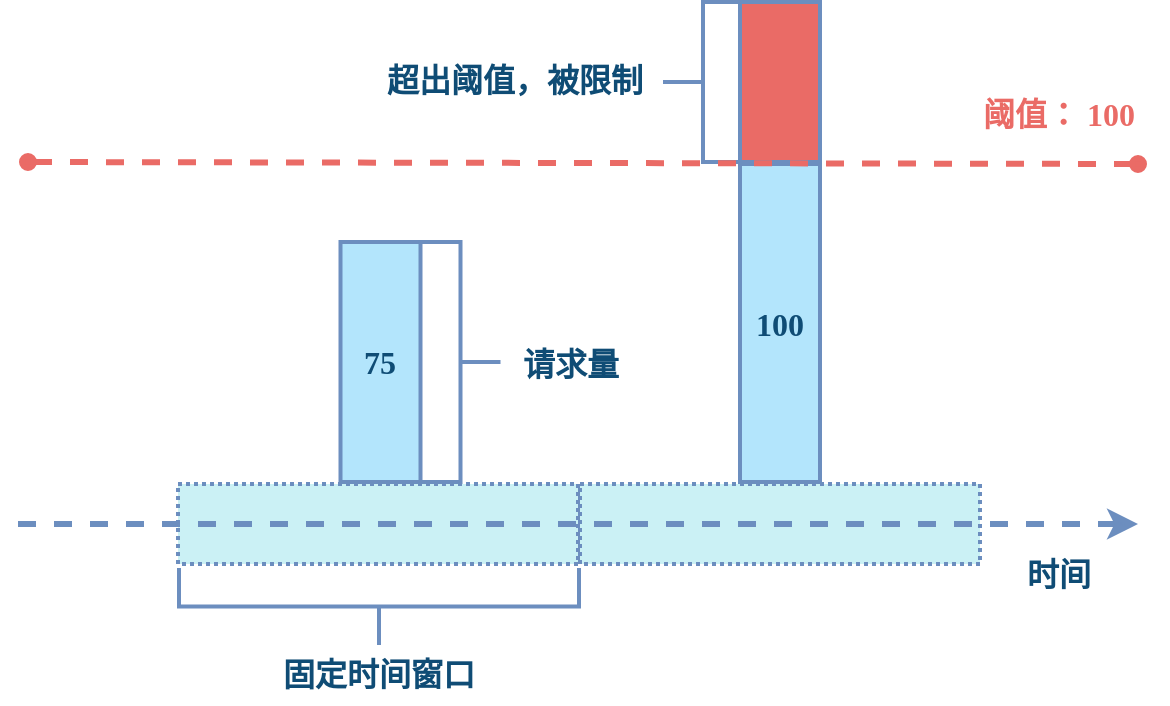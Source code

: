<mxfile compressed="true" version="22.0.3" type="device" pages="5"><diagram name="固定窗口" id="9N5watGOs9czySicbjE5"><mxGraphModel dx="1182" dy="-129" grid="1" gridSize="10" guides="1" tooltips="1" connect="1" arrows="1" fold="1" page="1" pageScale="1" pageWidth="1169" pageHeight="827" background="none" math="0" shadow="0"><root><mxCell id="0"/><mxCell id="1" parent="0"/><mxCell id="nRMSNKhCsnXcWLWc0J6H-5" value="" style="rounded=0;whiteSpace=wrap;html=1;fontFamily=Comic Sans MS;fontStyle=1;labelBackgroundColor=none;fillColor=#CBF1F5;strokeColor=#6C8EBF;fontColor=#0F4C75;shadow=0;container=0;fontSize=16;verticalAlign=middle;dashed=1;strokeWidth=2;dashPattern=1 1;" parent="1" vertex="1"><mxGeometry x="280" y="1280" width="200" height="40" as="geometry"/></mxCell><mxCell id="nRMSNKhCsnXcWLWc0J6H-7" value="" style="rounded=0;whiteSpace=wrap;html=1;fontFamily=Comic Sans MS;fontStyle=1;labelBackgroundColor=none;fillColor=#CBF1F5;strokeColor=#6C8EBF;fontColor=#0F4C75;shadow=0;container=0;fontSize=16;verticalAlign=middle;dashed=1;strokeWidth=2;dashPattern=1 1;" parent="1" vertex="1"><mxGeometry x="481" y="1280" width="200" height="40" as="geometry"/></mxCell><mxCell id="nRMSNKhCsnXcWLWc0J6H-1" value="" style="endArrow=classic;html=1;rounded=0;fontFamily=Comic Sans MS;fontSize=16;fontColor=#0F4C75;dashed=1;strokeWidth=3;strokeColor=#6C8EBF;fontStyle=1" parent="1" edge="1"><mxGeometry width="50" height="50" relative="1" as="geometry"><mxPoint x="200" y="1300" as="sourcePoint"/><mxPoint x="760" y="1300" as="targetPoint"/></mxGeometry></mxCell><mxCell id="YCsAp8AS1sVg0AgFqdka-24" value="时间" style="text;html=1;align=center;verticalAlign=middle;resizable=0;points=[];autosize=1;strokeColor=none;fillColor=none;fontSize=16;fontFamily=Comic Sans MS;fontColor=#0F4C75;fontStyle=1;" parent="1" vertex="1"><mxGeometry x="690" y="1310" width="60" height="30" as="geometry"/></mxCell><mxCell id="zvQiWk1pNcypufFXNhcd-30" value="" style="strokeWidth=2;html=1;shape=mxgraph.flowchart.annotation_2;align=left;labelPosition=right;pointerEvents=1;hachureGap=4;fontFamily=Comic Sans MS;fontSize=16;rotation=-90;fillColor=#f5f5f5;fontColor=#0F4C75;strokeColor=#6C8EBF;fontStyle=1" parent="1" vertex="1"><mxGeometry x="361.25" y="1241.25" width="38.5" height="200" as="geometry"/></mxCell><mxCell id="zvQiWk1pNcypufFXNhcd-31" value="固定时间窗口" style="text;html=1;align=center;verticalAlign=middle;resizable=0;points=[];autosize=1;strokeColor=none;fillColor=none;fontSize=16;fontFamily=Comic Sans MS;fontColor=#0F4C75;fontStyle=1" parent="1" vertex="1"><mxGeometry x="320" y="1360" width="120" height="30" as="geometry"/></mxCell><mxCell id="zvQiWk1pNcypufFXNhcd-24" value="阈值： 100" style="text;html=1;align=center;verticalAlign=middle;resizable=0;points=[];autosize=1;strokeColor=none;fillColor=none;fontSize=16;fontFamily=Comic Sans MS;fontColor=#EA6B66;fontStyle=1;" parent="1" vertex="1"><mxGeometry x="665" y="1080" width="110" height="30" as="geometry"/></mxCell><mxCell id="N2uQHL76Ptbnl7vLrVmT-6" value="75" style="rounded=0;whiteSpace=wrap;html=1;shadow=0;hachureGap=4;strokeColor=#6C8EBF;align=center;verticalAlign=middle;fontFamily=Comic Sans MS;fontSize=16;fontColor=#0F4C75;fillColor=#B3E5FC;fontStyle=1;strokeWidth=2;" parent="1" vertex="1"><mxGeometry x="361.25" y="1159" width="40" height="120" as="geometry"/></mxCell><mxCell id="nRMSNKhCsnXcWLWc0J6H-9" value="" style="strokeWidth=2;html=1;shape=mxgraph.flowchart.annotation_2;align=left;labelPosition=right;pointerEvents=1;hachureGap=4;fontFamily=Comic Sans MS;fontSize=16;rotation=-180;fillColor=#f5f5f5;fontColor=#0F4C75;strokeColor=#6C8EBF;fontStyle=1" parent="1" vertex="1"><mxGeometry x="401.25" y="1159" width="40" height="120" as="geometry"/></mxCell><mxCell id="nRMSNKhCsnXcWLWc0J6H-10" value="请求量" style="text;html=1;align=center;verticalAlign=middle;resizable=0;points=[];autosize=1;strokeColor=none;fillColor=none;fontSize=16;fontFamily=Comic Sans MS;fontColor=#0F4C75;fontStyle=1" parent="1" vertex="1"><mxGeometry x="441" y="1205" width="70" height="30" as="geometry"/></mxCell><mxCell id="nRMSNKhCsnXcWLWc0J6H-14" value="100" style="rounded=0;whiteSpace=wrap;html=1;shadow=0;hachureGap=4;strokeColor=#6C8EBF;align=center;verticalAlign=middle;fontFamily=Comic Sans MS;fontSize=16;fontColor=#0F4C75;fillColor=#B3E5FC;fontStyle=1;strokeWidth=2;" parent="1" vertex="1"><mxGeometry x="561" y="1120" width="40" height="159" as="geometry"/></mxCell><mxCell id="nRMSNKhCsnXcWLWc0J6H-15" value="" style="rounded=0;whiteSpace=wrap;html=1;shadow=0;hachureGap=4;strokeColor=#6C8EBF;align=center;verticalAlign=middle;fontFamily=Comic Sans MS;fontSize=12;fontColor=#FFFFFF;fillColor=#EA6B66;fontStyle=1;strokeWidth=2;" parent="1" vertex="1"><mxGeometry x="561" y="1039" width="40" height="80" as="geometry"/></mxCell><mxCell id="nRMSNKhCsnXcWLWc0J6H-16" value="" style="strokeWidth=2;html=1;shape=mxgraph.flowchart.annotation_2;align=left;labelPosition=right;pointerEvents=1;hachureGap=4;fontFamily=Comic Sans MS;fontSize=16;rotation=0;fillColor=#f5f5f5;fontColor=#0F4C75;strokeColor=#6C8EBF;fontStyle=1" parent="1" vertex="1"><mxGeometry x="522.5" y="1039" width="40" height="80" as="geometry"/></mxCell><mxCell id="nRMSNKhCsnXcWLWc0J6H-17" value="超出阈值，被限制" style="text;html=1;align=center;verticalAlign=middle;resizable=0;points=[];autosize=1;strokeColor=none;fillColor=none;fontSize=16;fontFamily=Comic Sans MS;fontColor=#0F4C75;fontStyle=1" parent="1" vertex="1"><mxGeometry x="372.5" y="1063" width="150" height="30" as="geometry"/></mxCell><mxCell id="nRMSNKhCsnXcWLWc0J6H-13" value="" style="endArrow=oval;dashed=1;html=1;rounded=0;labelBackgroundColor=default;strokeColor=#EA6B66;strokeWidth=3;align=center;verticalAlign=middle;fontFamily=Comic Sans MS;fontSize=16;fontColor=#0F4C75;shape=connector;fontStyle=1;startArrow=oval;startFill=1;endFill=1;" parent="1" edge="1"><mxGeometry width="50" height="50" relative="1" as="geometry"><mxPoint x="205" y="1119" as="sourcePoint"/><mxPoint x="760" y="1120" as="targetPoint"/></mxGeometry></mxCell></root></mxGraphModel></diagram><diagram name="固定窗口缺点" id="7G8EMyJtOKVr2FpB16Tq"><mxGraphModel dx="978" dy="-249" grid="1" gridSize="10" guides="1" tooltips="1" connect="1" arrows="1" fold="1" page="1" pageScale="1" pageWidth="1169" pageHeight="827" background="none" math="0" shadow="0"><root><mxCell id="gfRM8kZJYSBJ6BL5EFzN-0"/><mxCell id="gfRM8kZJYSBJ6BL5EFzN-1" parent="gfRM8kZJYSBJ6BL5EFzN-0"/><mxCell id="gfRM8kZJYSBJ6BL5EFzN-2" value="" style="rounded=0;whiteSpace=wrap;html=1;fontFamily=Comic Sans MS;fontStyle=1;labelBackgroundColor=none;fillColor=#CBF1F5;strokeColor=#6C8EBF;fontColor=#0F4C75;shadow=0;container=0;fontSize=16;verticalAlign=middle;dashed=1;dashPattern=1 1;strokeWidth=2;" parent="gfRM8kZJYSBJ6BL5EFzN-1" vertex="1"><mxGeometry x="280" y="1280" width="200" height="40" as="geometry"/></mxCell><mxCell id="gfRM8kZJYSBJ6BL5EFzN-3" value="" style="rounded=0;whiteSpace=wrap;html=1;fontFamily=Comic Sans MS;fontStyle=1;labelBackgroundColor=none;fillColor=#CBF1F5;strokeColor=#6C8EBF;fontColor=#0F4C75;shadow=0;container=0;fontSize=16;verticalAlign=middle;dashed=1;dashPattern=1 1;strokeWidth=2;" parent="gfRM8kZJYSBJ6BL5EFzN-1" vertex="1"><mxGeometry x="480" y="1280" width="200" height="40" as="geometry"/></mxCell><mxCell id="gfRM8kZJYSBJ6BL5EFzN-5" value="" style="endArrow=classic;html=1;rounded=0;fontFamily=Comic Sans MS;fontSize=16;fontColor=#0F4C75;dashed=1;strokeWidth=2;strokeColor=#6C8EBF;fontStyle=1" parent="gfRM8kZJYSBJ6BL5EFzN-1" edge="1"><mxGeometry width="50" height="50" relative="1" as="geometry"><mxPoint x="200" y="1299.58" as="sourcePoint"/><mxPoint x="760" y="1300" as="targetPoint"/></mxGeometry></mxCell><mxCell id="gfRM8kZJYSBJ6BL5EFzN-6" value="时间" style="text;html=1;align=center;verticalAlign=middle;resizable=0;points=[];autosize=1;strokeColor=none;fillColor=none;fontSize=16;fontFamily=Comic Sans MS;fontColor=#0F4C75;fontStyle=1;" parent="gfRM8kZJYSBJ6BL5EFzN-1" vertex="1"><mxGeometry x="690" y="1310" width="60" height="30" as="geometry"/></mxCell><mxCell id="gfRM8kZJYSBJ6BL5EFzN-7" value="" style="strokeWidth=2;html=1;shape=mxgraph.flowchart.annotation_2;align=left;labelPosition=right;pointerEvents=1;hachureGap=4;fontFamily=Comic Sans MS;fontSize=16;rotation=-90;fillColor=#f5f5f5;fontColor=#0F4C75;strokeColor=#6C8EBF;fontStyle=1" parent="gfRM8kZJYSBJ6BL5EFzN-1" vertex="1"><mxGeometry x="361.25" y="1241.25" width="38.5" height="200" as="geometry"/></mxCell><mxCell id="gfRM8kZJYSBJ6BL5EFzN-8" value="固定时间窗口" style="text;html=1;align=center;verticalAlign=middle;resizable=0;points=[];autosize=1;strokeColor=none;fillColor=none;fontSize=16;fontFamily=Comic Sans MS;fontColor=#0F4C75;fontStyle=1" parent="gfRM8kZJYSBJ6BL5EFzN-1" vertex="1"><mxGeometry x="320" y="1360" width="120" height="30" as="geometry"/></mxCell><mxCell id="gfRM8kZJYSBJ6BL5EFzN-9" value="阈值： 100" style="text;html=1;align=center;verticalAlign=middle;resizable=0;points=[];autosize=1;strokeColor=none;fillColor=none;fontSize=16;fontFamily=Comic Sans MS;fontColor=#EA6B66;fontStyle=1;" parent="gfRM8kZJYSBJ6BL5EFzN-1" vertex="1"><mxGeometry x="665" y="1080" width="110" height="30" as="geometry"/></mxCell><mxCell id="gfRM8kZJYSBJ6BL5EFzN-14" value="100" style="rounded=0;whiteSpace=wrap;html=1;shadow=0;hachureGap=4;strokeColor=#6C8EBF;align=center;verticalAlign=middle;fontFamily=Comic Sans MS;fontSize=16;fontColor=#0F4C75;fillColor=#B3E5FC;fontStyle=1;strokeWidth=2;" parent="gfRM8kZJYSBJ6BL5EFzN-1" vertex="1"><mxGeometry x="480" y="1120" width="40" height="159" as="geometry"/></mxCell><mxCell id="5rTt9TMo8d9UkzNmOKIf-0" value="" style="strokeWidth=2;html=1;shape=mxgraph.flowchart.annotation_2;align=left;labelPosition=right;pointerEvents=1;hachureGap=4;fontFamily=Comic Sans MS;fontSize=16;rotation=-90;fillColor=#f5f5f5;fontColor=#0F4C75;strokeColor=#6C8EBF;fontStyle=1" parent="gfRM8kZJYSBJ6BL5EFzN-1" vertex="1"><mxGeometry x="561.5" y="1241.25" width="38.5" height="200" as="geometry"/></mxCell><mxCell id="5rTt9TMo8d9UkzNmOKIf-1" value="100" style="rounded=0;whiteSpace=wrap;html=1;shadow=0;hachureGap=4;strokeColor=#6C8EBF;align=center;verticalAlign=middle;fontFamily=Comic Sans MS;fontSize=16;fontColor=#0F4C75;fillColor=#B3E5FC;fontStyle=1;strokeWidth=2;" parent="gfRM8kZJYSBJ6BL5EFzN-1" vertex="1"><mxGeometry x="440" y="1120" width="40" height="159" as="geometry"/></mxCell><mxCell id="xdpkXvixNblp6uMEjNoe-0" value="固定时间窗口" style="text;html=1;align=center;verticalAlign=middle;resizable=0;points=[];autosize=1;strokeColor=none;fillColor=none;fontSize=16;fontFamily=Comic Sans MS;fontColor=#0F4C75;fontStyle=1" parent="gfRM8kZJYSBJ6BL5EFzN-1" vertex="1"><mxGeometry x="518" y="1360" width="120" height="30" as="geometry"/></mxCell><mxCell id="gfRM8kZJYSBJ6BL5EFzN-13" value="" style="endArrow=oval;dashed=1;html=1;rounded=0;labelBackgroundColor=default;strokeColor=#EA6B66;strokeWidth=3;align=center;verticalAlign=middle;fontFamily=Comic Sans MS;fontSize=16;fontColor=#0F4C75;shape=connector;fontStyle=1;endFill=1;startArrow=oval;startFill=1;" parent="gfRM8kZJYSBJ6BL5EFzN-1" edge="1"><mxGeometry width="50" height="50" relative="1" as="geometry"><mxPoint x="200" y="1119" as="sourcePoint"/><mxPoint x="760" y="1119" as="targetPoint"/></mxGeometry></mxCell></root></mxGraphModel></diagram><diagram name="滑动窗口" id="nE6tohdHrtzTofhggtjp"><mxGraphModel dx="1418" dy="11" grid="1" gridSize="10" guides="1" tooltips="1" connect="1" arrows="1" fold="1" page="1" pageScale="1" pageWidth="1169" pageHeight="827" background="none" math="0" shadow="0"><root><mxCell id="MnbPgw1F_uoxGjZ_cOKX-0"/><mxCell id="MnbPgw1F_uoxGjZ_cOKX-1" parent="MnbPgw1F_uoxGjZ_cOKX-0"/><mxCell id="MnbPgw1F_uoxGjZ_cOKX-2" value="" style="rounded=0;whiteSpace=wrap;html=1;fontFamily=Comic Sans MS;fontStyle=1;labelBackgroundColor=none;fillColor=#CBF1F5;strokeColor=#6C8EBF;fontColor=#0F4C75;shadow=0;container=0;fontSize=16;verticalAlign=middle;dashed=1;strokeWidth=2;dashPattern=1 1;" parent="MnbPgw1F_uoxGjZ_cOKX-1" vertex="1"><mxGeometry x="397" y="1220" width="440" height="40" as="geometry"/></mxCell><mxCell id="MnbPgw1F_uoxGjZ_cOKX-3" value="&lt;font data-font-src=&quot;https://fonts.googleapis.com/css?family=ZCOOL+QingKe+HuangYou&quot;&gt;子窗口计数1&lt;/font&gt;" style="rounded=0;whiteSpace=wrap;html=1;fontFamily=Comic Sans MS;fontStyle=1;labelBackgroundColor=none;fillColor=#A6E3E9;strokeColor=#6C8EBF;fontColor=#0F4C75;shadow=0;container=0;fontSize=16;verticalAlign=middle;dashed=1;strokeWidth=2;dashPattern=1 1;" parent="MnbPgw1F_uoxGjZ_cOKX-1" vertex="1"><mxGeometry x="397" y="1269" width="200" height="40" as="geometry"/></mxCell><mxCell id="MnbPgw1F_uoxGjZ_cOKX-5" value="" style="endArrow=classic;html=1;rounded=0;fontFamily=Comic Sans MS;fontSize=16;fontColor=#0F4C75;dashed=1;strokeWidth=2;strokeColor=#6C8EBF;fontStyle=1" parent="MnbPgw1F_uoxGjZ_cOKX-1" edge="1"><mxGeometry width="50" height="50" relative="1" as="geometry"><mxPoint x="317" y="1239.58" as="sourcePoint"/><mxPoint x="917" y="1240" as="targetPoint"/></mxGeometry></mxCell><mxCell id="MnbPgw1F_uoxGjZ_cOKX-6" value="时间" style="text;html=1;align=center;verticalAlign=middle;resizable=0;points=[];autosize=1;strokeColor=none;fillColor=none;fontSize=16;fontFamily=Comic Sans MS;fontColor=#0F4C75;fontStyle=1;" parent="MnbPgw1F_uoxGjZ_cOKX-1" vertex="1"><mxGeometry x="847" y="1249" width="60" height="30" as="geometry"/></mxCell><mxCell id="MnbPgw1F_uoxGjZ_cOKX-9" value="阈值： 100" style="text;html=1;align=center;verticalAlign=middle;resizable=0;points=[];autosize=1;strokeColor=none;fillColor=none;fontSize=16;fontFamily=Comic Sans MS;fontColor=#EA6B66;fontStyle=1;" parent="MnbPgw1F_uoxGjZ_cOKX-1" vertex="1"><mxGeometry x="822" y="1020" width="110" height="30" as="geometry"/></mxCell><mxCell id="MnbPgw1F_uoxGjZ_cOKX-14" value="100" style="rounded=0;whiteSpace=wrap;html=1;shadow=0;hachureGap=4;strokeColor=#6C8EBF;align=center;verticalAlign=middle;fontFamily=Comic Sans MS;fontSize=16;fontColor=#0F4C75;fillColor=#B3E5FC;strokeWidth=2;fontStyle=1" parent="MnbPgw1F_uoxGjZ_cOKX-1" vertex="1"><mxGeometry x="677" y="1060" width="40" height="159" as="geometry"/></mxCell><mxCell id="MnbPgw1F_uoxGjZ_cOKX-15" value="" style="rounded=0;whiteSpace=wrap;html=1;shadow=0;hachureGap=4;strokeColor=#6C8EBF;align=center;verticalAlign=middle;fontFamily=Comic Sans MS;fontSize=12;fontColor=#FFFFFF;fillColor=#EA6B66;strokeWidth=2;fontStyle=1" parent="MnbPgw1F_uoxGjZ_cOKX-1" vertex="1"><mxGeometry x="677" y="979" width="40" height="80" as="geometry"/></mxCell><mxCell id="MnbPgw1F_uoxGjZ_cOKX-16" value="" style="strokeWidth=2;html=1;shape=mxgraph.flowchart.annotation_2;align=left;labelPosition=right;pointerEvents=1;hachureGap=4;fontFamily=Comic Sans MS;fontSize=16;rotation=0;fillColor=#f5f5f5;fontColor=#0F4C75;strokeColor=#6C8EBF;fontStyle=1" parent="MnbPgw1F_uoxGjZ_cOKX-1" vertex="1"><mxGeometry x="638.5" y="979" width="40" height="80" as="geometry"/></mxCell><mxCell id="MnbPgw1F_uoxGjZ_cOKX-17" value="超出阈值，被限制" style="text;html=1;align=center;verticalAlign=middle;resizable=0;points=[];autosize=1;strokeColor=none;fillColor=none;fontSize=16;fontFamily=Comic Sans MS;fontColor=#0F4C75;fontStyle=1" parent="MnbPgw1F_uoxGjZ_cOKX-1" vertex="1"><mxGeometry x="488.5" y="1003" width="150" height="30" as="geometry"/></mxCell><mxCell id="IzOr-TA8pw8RyUik6hyR-1" value="子窗口计数2" style="rounded=0;whiteSpace=wrap;html=1;fontFamily=Comic Sans MS;fontStyle=1;labelBackgroundColor=none;fillColor=#A6E3E9;strokeColor=#6C8EBF;fontColor=#0F4C75;shadow=0;container=0;fontSize=16;verticalAlign=middle;dashed=1;strokeWidth=2;dashPattern=1 1;" parent="MnbPgw1F_uoxGjZ_cOKX-1" vertex="1"><mxGeometry x="477" y="1319" width="200" height="40" as="geometry"/></mxCell><mxCell id="IzOr-TA8pw8RyUik6hyR-2" value="子窗口计数3" style="rounded=0;whiteSpace=wrap;html=1;fontFamily=Comic Sans MS;fontStyle=1;labelBackgroundColor=none;fillColor=#A6E3E9;strokeColor=#6C8EBF;fontColor=#0F4C75;shadow=0;container=0;fontSize=16;verticalAlign=middle;dashed=1;strokeWidth=2;dashPattern=1 1;" parent="MnbPgw1F_uoxGjZ_cOKX-1" vertex="1"><mxGeometry x="557" y="1369" width="200" height="40" as="geometry"/></mxCell><mxCell id="IzOr-TA8pw8RyUik6hyR-3" value="子窗口计数4" style="rounded=0;whiteSpace=wrap;html=1;fontFamily=Comic Sans MS;fontStyle=1;labelBackgroundColor=none;fillColor=#A6E3E9;strokeColor=#6C8EBF;fontColor=#0F4C75;shadow=0;container=0;fontSize=16;verticalAlign=middle;dashed=1;strokeWidth=2;dashPattern=1 1;" parent="MnbPgw1F_uoxGjZ_cOKX-1" vertex="1"><mxGeometry x="637" y="1419" width="200" height="40" as="geometry"/></mxCell><mxCell id="hBErqXwZbfPxvcS7FjHP-0" value="" style="strokeWidth=2;html=1;shape=mxgraph.flowchart.annotation_2;align=left;labelPosition=right;pointerEvents=1;hachureGap=4;fontFamily=Comic Sans MS;fontSize=16;rotation=0;fillColor=#f5f5f5;fontColor=#0F4C75;strokeColor=#6C8EBF;fontStyle=1" parent="MnbPgw1F_uoxGjZ_cOKX-1" vertex="1"><mxGeometry x="357" y="1269" width="38.5" height="190" as="geometry"/></mxCell><mxCell id="hBErqXwZbfPxvcS7FjHP-1" value="滑动时间窗口" style="text;html=1;align=center;verticalAlign=middle;resizable=0;points=[];autosize=1;strokeColor=none;fillColor=none;fontSize=16;fontFamily=Comic Sans MS;fontColor=#0F4C75;fontStyle=1" parent="MnbPgw1F_uoxGjZ_cOKX-1" vertex="1"><mxGeometry x="237" y="1349" width="120" height="30" as="geometry"/></mxCell><mxCell id="hBErqXwZbfPxvcS7FjHP-2" value="" style="shape=flexArrow;endArrow=classic;html=1;rounded=0;labelBackgroundColor=default;strokeColor=#6C8EBF;strokeWidth=2;align=center;verticalAlign=middle;fontFamily=Comic Sans MS;fontSize=16;fontColor=#0F4C75;fillColor=#FFF5E4;shadow=0;fontStyle=1" parent="MnbPgw1F_uoxGjZ_cOKX-1" edge="1"><mxGeometry width="50" height="50" relative="1" as="geometry"><mxPoint x="395.5" y="1479.29" as="sourcePoint"/><mxPoint x="837" y="1479" as="targetPoint"/></mxGeometry></mxCell><mxCell id="nMf_IJ6M6E0wMGUzwskW-0" value="" style="strokeWidth=2;html=1;shape=mxgraph.flowchart.annotation_2;align=left;labelPosition=right;pointerEvents=1;hachureGap=4;fontFamily=Comic Sans MS;fontSize=16;rotation=-180;fillColor=#f5f5f5;fontColor=#0F4C75;strokeColor=#6C8EBF;fontStyle=1" parent="MnbPgw1F_uoxGjZ_cOKX-1" vertex="1"><mxGeometry x="718.5" y="1059" width="38.5" height="160" as="geometry"/></mxCell><mxCell id="nMf_IJ6M6E0wMGUzwskW-1" value="总计数" style="text;html=1;align=center;verticalAlign=middle;resizable=0;points=[];autosize=1;strokeColor=none;fillColor=none;fontSize=16;fontFamily=Comic Sans MS;fontColor=#0F4C75;fontStyle=1" parent="MnbPgw1F_uoxGjZ_cOKX-1" vertex="1"><mxGeometry x="757" y="1124.5" width="70" height="30" as="geometry"/></mxCell><mxCell id="MnbPgw1F_uoxGjZ_cOKX-13" value="" style="endArrow=oval;dashed=1;html=1;rounded=0;labelBackgroundColor=default;strokeColor=#EA6B66;strokeWidth=3;align=center;verticalAlign=middle;fontFamily=Comic Sans MS;fontSize=16;fontColor=#0F4C75;shape=connector;fontStyle=1;startArrow=oval;startFill=1;endFill=1;" parent="MnbPgw1F_uoxGjZ_cOKX-1" edge="1"><mxGeometry width="50" height="50" relative="1" as="geometry"><mxPoint x="317" y="1059" as="sourcePoint"/><mxPoint x="917" y="1059" as="targetPoint"/></mxGeometry></mxCell></root></mxGraphModel></diagram><diagram name="令牌桶" id="4OdnUb1CK8nfnQ4Po4Up"><mxGraphModel dx="2245" dy="838" grid="1" gridSize="10" guides="1" tooltips="1" connect="1" arrows="1" fold="1" page="1" pageScale="1" pageWidth="827" pageHeight="1169" background="none" math="0" shadow="0"><root><mxCell id="rI1m1u4GkxcTOzF2jRmW-0"/><mxCell id="rI1m1u4GkxcTOzF2jRmW-1" parent="rI1m1u4GkxcTOzF2jRmW-0"/><mxCell id="Qx_ZCsx6PrZ9JM9-flzV-0" value="" style="sketch=0;outlineConnect=0;fontColor=#232F3E;gradientColor=none;fillColor=#6C8EBF;strokeColor=none;dashed=0;verticalLabelPosition=bottom;verticalAlign=top;align=center;html=1;fontSize=12;fontStyle=1;pointerEvents=1;shape=mxgraph.aws4.bucket;hachureGap=4;fontFamily=Comic Sans MS;" vertex="1" parent="rI1m1u4GkxcTOzF2jRmW-1"><mxGeometry x="-473" y="525" width="120" height="120" as="geometry"/></mxCell><mxCell id="Egly6oLnjefdmwfFCAHH-0" value="桶中令牌数&lt;br style=&quot;font-size: 16px;&quot;&gt;大于申请令牌数" style="shape=hexagon;perimeter=hexagonPerimeter2;whiteSpace=wrap;html=1;fixedSize=1;hachureGap=4;fontFamily=Comic Sans MS;fontSize=16;fillColor=#FF9494;strokeColor=#6C8EBF;rounded=1;fontStyle=1;fontColor=#FFFFFF;shadow=0;container=0;strokeWidth=2;spacing=0;" parent="rI1m1u4GkxcTOzF2jRmW-1" vertex="1"><mxGeometry x="-533" y="695" width="240" height="60" as="geometry"/></mxCell><mxCell id="Egly6oLnjefdmwfFCAHH-2" value="请求拒绝" style="rounded=1;whiteSpace=wrap;html=1;fillColor=#CBF1F5;strokeColor=#6C8EBF;shadow=0;fontSize=16;fontColor=#0F4C75;fontFamily=Comic Sans MS;fontStyle=1;container=0;strokeWidth=2;spacing=0;" parent="rI1m1u4GkxcTOzF2jRmW-1" vertex="1"><mxGeometry x="-495" y="805" width="164" height="60" as="geometry"/></mxCell><mxCell id="Egly6oLnjefdmwfFCAHH-3" style="edgeStyle=none;shape=connector;rounded=1;orthogonalLoop=1;jettySize=auto;html=1;entryX=0.5;entryY=0;entryDx=0;entryDy=0;labelBackgroundColor=default;strokeColor=#6C8EBF;strokeWidth=2;align=center;verticalAlign=middle;fontFamily=Comic Sans MS;fontSize=16;fontColor=#0F4C75;endArrow=classic;fontStyle=1" parent="rI1m1u4GkxcTOzF2jRmW-1" source="Egly6oLnjefdmwfFCAHH-0" target="Egly6oLnjefdmwfFCAHH-2" edge="1"><mxGeometry relative="1" as="geometry"/></mxCell><mxCell id="Egly6oLnjefdmwfFCAHH-4" value="请求通过" style="rounded=1;whiteSpace=wrap;html=1;fillColor=#CBF1F5;strokeColor=#6C8EBF;shadow=0;fontSize=16;fontColor=#0F4C75;fontFamily=Comic Sans MS;fontStyle=1;container=0;strokeWidth=2;spacing=0;" parent="rI1m1u4GkxcTOzF2jRmW-1" vertex="1"><mxGeometry x="-231" y="695" width="164" height="60" as="geometry"/></mxCell><mxCell id="Egly6oLnjefdmwfFCAHH-5" value="" style="edgeStyle=none;shape=connector;rounded=1;orthogonalLoop=1;jettySize=auto;html=1;labelBackgroundColor=default;strokeColor=#6C8EBF;strokeWidth=2;align=center;verticalAlign=middle;fontFamily=Comic Sans MS;fontSize=16;fontColor=#0F4C75;endArrow=classic;fontStyle=1" parent="rI1m1u4GkxcTOzF2jRmW-1" source="Egly6oLnjefdmwfFCAHH-0" target="Egly6oLnjefdmwfFCAHH-4" edge="1"><mxGeometry relative="1" as="geometry"/></mxCell><mxCell id="Egly6oLnjefdmwfFCAHH-8" style="edgeStyle=none;shape=connector;rounded=1;orthogonalLoop=1;jettySize=auto;html=1;labelBackgroundColor=default;strokeColor=#6C8EBF;strokeWidth=2;align=center;verticalAlign=middle;fontFamily=Comic Sans MS;fontSize=16;fontColor=#0F4C75;endArrow=classic;fontStyle=1" parent="rI1m1u4GkxcTOzF2jRmW-1" source="Egly6oLnjefdmwfFCAHH-7" target="Egly6oLnjefdmwfFCAHH-0" edge="1"><mxGeometry relative="1" as="geometry"/></mxCell><mxCell id="Egly6oLnjefdmwfFCAHH-7" value="随机速率&lt;br&gt;请求令牌" style="rounded=1;whiteSpace=wrap;html=1;fillColor=#B3E5FC;strokeColor=#6C8EBF;shadow=0;fontSize=16;fontColor=#0F4C75;fontFamily=Comic Sans MS;fontStyle=1;container=0;strokeWidth=2;spacing=0;" parent="rI1m1u4GkxcTOzF2jRmW-1" vertex="1"><mxGeometry x="-761" y="695" width="164" height="60" as="geometry"/></mxCell><mxCell id="Egly6oLnjefdmwfFCAHH-11" value="&lt;div style=&quot;border-color: var(--border-color); font-size: 16px;&quot;&gt;固定速率&lt;/div&gt;&lt;div style=&quot;border-color: var(--border-color); font-size: 16px;&quot;&gt;放入令牌&lt;/div&gt;" style="rounded=1;whiteSpace=wrap;html=1;fillColor=#B3E5FC;strokeColor=#6C8EBF;shadow=0;fontSize=16;fontColor=#0F4C75;fontFamily=Comic Sans MS;fontStyle=1;container=0;strokeWidth=2;spacing=0;" parent="rI1m1u4GkxcTOzF2jRmW-1" vertex="1"><mxGeometry x="-761" y="305" width="164" height="60" as="geometry"/></mxCell><mxCell id="Egly6oLnjefdmwfFCAHH-12" value="令牌桶是否已满" style="shape=hexagon;perimeter=hexagonPerimeter2;whiteSpace=wrap;html=1;fixedSize=1;hachureGap=4;fontFamily=Comic Sans MS;fontSize=16;fillColor=#FF9494;strokeColor=#6C8EBF;rounded=1;fontStyle=1;fontColor=#FFFFFF;shadow=0;container=0;strokeWidth=2;spacing=0;" parent="rI1m1u4GkxcTOzF2jRmW-1" vertex="1"><mxGeometry x="-533" y="305" width="240" height="60" as="geometry"/></mxCell><mxCell id="Bi2cIPGYUTg_HpLy4qU6-6" value="" style="edgeStyle=none;shape=connector;rounded=0;orthogonalLoop=1;jettySize=auto;html=1;labelBackgroundColor=default;strokeColor=#6C8EBF;strokeWidth=2;align=center;verticalAlign=middle;fontFamily=Comic Sans MS;fontSize=16;fontColor=#0F4C75;endArrow=classic;fontStyle=1" parent="rI1m1u4GkxcTOzF2jRmW-1" source="Egly6oLnjefdmwfFCAHH-11" target="Egly6oLnjefdmwfFCAHH-12" edge="1"><mxGeometry relative="1" as="geometry"/></mxCell><mxCell id="Bi2cIPGYUTg_HpLy4qU6-1" value="丢弃令牌" style="rounded=1;whiteSpace=wrap;html=1;fillColor=#CBF1F5;strokeColor=#6C8EBF;shadow=0;fontSize=16;fontColor=#0F4C75;fontFamily=Comic Sans MS;fontStyle=1;container=0;strokeWidth=2;spacing=0;" parent="rI1m1u4GkxcTOzF2jRmW-1" vertex="1"><mxGeometry x="-231" y="305" width="164" height="60" as="geometry"/></mxCell><mxCell id="Bi2cIPGYUTg_HpLy4qU6-3" value="" style="edgeStyle=none;shape=connector;rounded=0;orthogonalLoop=1;jettySize=auto;html=1;labelBackgroundColor=default;strokeColor=#6C8EBF;strokeWidth=2;align=center;verticalAlign=middle;fontFamily=Comic Sans MS;fontSize=16;fontColor=#0F4C75;endArrow=classic;fontStyle=1" parent="rI1m1u4GkxcTOzF2jRmW-1" source="Egly6oLnjefdmwfFCAHH-12" target="Bi2cIPGYUTg_HpLy4qU6-1" edge="1"><mxGeometry relative="1" as="geometry"/></mxCell><mxCell id="Bi2cIPGYUTg_HpLy4qU6-2" value="添加令牌" style="rounded=1;whiteSpace=wrap;html=1;fillColor=#CBF1F5;strokeColor=#6C8EBF;shadow=0;fontSize=16;fontColor=#0F4C75;fontFamily=Comic Sans MS;fontStyle=1;container=0;strokeWidth=2;spacing=0;" parent="rI1m1u4GkxcTOzF2jRmW-1" vertex="1"><mxGeometry x="-495" y="415" width="164" height="60" as="geometry"/></mxCell><mxCell id="Bi2cIPGYUTg_HpLy4qU6-4" value="" style="edgeStyle=none;shape=connector;rounded=1;orthogonalLoop=1;jettySize=auto;html=1;labelBackgroundColor=default;strokeColor=#6C8EBF;strokeWidth=2;align=center;verticalAlign=middle;fontFamily=Comic Sans MS;fontSize=16;fontColor=#0F4C75;endArrow=classic;fontStyle=1" parent="rI1m1u4GkxcTOzF2jRmW-1" source="Egly6oLnjefdmwfFCAHH-12" target="Bi2cIPGYUTg_HpLy4qU6-2" edge="1"><mxGeometry relative="1" as="geometry"/></mxCell><mxCell id="Egly6oLnjefdmwfFCAHH-10" style="edgeStyle=none;shape=connector;rounded=1;orthogonalLoop=1;jettySize=auto;html=1;labelBackgroundColor=default;strokeColor=#6C8EBF;strokeWidth=2;align=center;verticalAlign=middle;fontFamily=Comic Sans MS;fontSize=16;fontColor=#0F4C75;endArrow=classic;dashed=1;fontStyle=1" parent="rI1m1u4GkxcTOzF2jRmW-1" source="Egly6oLnjefdmwfFCAHH-0" target="Qx_ZCsx6PrZ9JM9-flzV-0" edge="1"><mxGeometry relative="1" as="geometry"><mxPoint x="-414.143" y="645" as="targetPoint"/></mxGeometry></mxCell><mxCell id="Bi2cIPGYUTg_HpLy4qU6-5" value="" style="edgeStyle=none;shape=connector;rounded=1;orthogonalLoop=1;jettySize=auto;html=1;labelBackgroundColor=default;strokeColor=#6C8EBF;strokeWidth=2;align=center;verticalAlign=middle;fontFamily=Comic Sans MS;fontSize=16;fontColor=#0F4C75;endArrow=classic;dashed=1;fontStyle=1" parent="rI1m1u4GkxcTOzF2jRmW-1" source="Bi2cIPGYUTg_HpLy4qU6-2" target="Qx_ZCsx6PrZ9JM9-flzV-0" edge="1"><mxGeometry relative="1" as="geometry"><mxPoint x="-414.143" y="525" as="targetPoint"/></mxGeometry></mxCell><mxCell id="Bi2cIPGYUTg_HpLy4qU6-8" value="" style="outlineConnect=0;dashed=0;verticalLabelPosition=bottom;verticalAlign=top;align=center;html=1;shape=mxgraph.aws3.saml_token;fillColor=#dae8fc;rounded=0;shadow=0;labelBackgroundColor=none;strokeColor=#6c8ebf;fontFamily=Comic Sans MS;fontSize=16;aspect=fixed;container=0;fontStyle=1" parent="rI1m1u4GkxcTOzF2jRmW-1" vertex="1"><mxGeometry x="-441" y="585" width="40" height="41.73" as="geometry"/></mxCell></root></mxGraphModel></diagram><diagram name="漏桶" id="iHaqhc1o3V-LU_iEkhvr"><mxGraphModel dx="2363" dy="1397" grid="1" gridSize="10" guides="1" tooltips="1" connect="1" arrows="1" fold="1" page="1" pageScale="1" pageWidth="827" pageHeight="1169" background="none" math="0" shadow="0"><root><mxCell id="G2TB1Ktv6rXtpLt2rSCJ-0"/><mxCell id="G2TB1Ktv6rXtpLt2rSCJ-1" parent="G2TB1Ktv6rXtpLt2rSCJ-0"/><mxCell id="wT1h80L_cevkrPywRQRL-38" value="" style="group" vertex="1" connectable="0" parent="G2TB1Ktv6rXtpLt2rSCJ-1"><mxGeometry x="149" y="280" width="530" height="635" as="geometry"/></mxCell><mxCell id="G2TB1Ktv6rXtpLt2rSCJ-2" value="非匀速流入" style="text;html=1;align=center;verticalAlign=middle;resizable=0;points=[];autosize=1;strokeColor=none;fillColor=none;fontSize=18;fontFamily=Comic Sans MS;fontStyle=1;fontColor=#0F4C75;" vertex="1" parent="wT1h80L_cevkrPywRQRL-38"><mxGeometry x="420" y="105" width="110" height="40" as="geometry"/></mxCell><mxCell id="G2TB1Ktv6rXtpLt2rSCJ-3" value="匀速流出" style="text;html=1;align=center;verticalAlign=middle;resizable=0;points=[];autosize=1;strokeColor=none;fillColor=none;fontSize=18;fontFamily=Comic Sans MS;fontStyle=1;fontColor=#0F4C75;" vertex="1" parent="wT1h80L_cevkrPywRQRL-38"><mxGeometry x="425" y="520" width="100" height="40" as="geometry"/></mxCell><mxCell id="G2TB1Ktv6rXtpLt2rSCJ-4" value="桶满则溢出" style="text;html=1;align=center;verticalAlign=middle;resizable=0;points=[];autosize=1;strokeColor=none;fillColor=none;fontSize=20;fontFamily=Comic Sans MS;fontStyle=1;fontColor=#0F4C75;" vertex="1" parent="wT1h80L_cevkrPywRQRL-38"><mxGeometry y="310" width="120" height="40" as="geometry"/></mxCell><mxCell id="wT1h80L_cevkrPywRQRL-1" value="" style="verticalLabelPosition=bottom;html=1;verticalAlign=top;strokeWidth=1;align=center;outlineConnect=0;dashed=0;outlineConnect=0;shape=mxgraph.aws3d.s3Bucket;fillColor=#4286c5;strokeColor=#57A2D8;aspect=fixed;rounded=0;shadow=0;hachureGap=4;fontFamily=Comic Sans MS;fontSize=16;fontColor=#0F4C75;" vertex="1" parent="wT1h80L_cevkrPywRQRL-38"><mxGeometry x="144.87" y="190" width="231.35" height="240" as="geometry"/></mxCell><mxCell id="wT1h80L_cevkrPywRQRL-8" value="" style="verticalLabelPosition=bottom;verticalAlign=top;html=1;shape=mxgraph.basic.drop;rounded=0;shadow=0;hachureGap=4;strokeColor=#6C8EBF;strokeWidth=2;align=center;fontFamily=Comic Sans MS;fontSize=16;fontColor=#0F4C75;fillColor=#B3E5FC;aspect=fixed;" vertex="1" parent="wT1h80L_cevkrPywRQRL-38"><mxGeometry x="291.07" y="225" width="21" height="30" as="geometry"/></mxCell><mxCell id="wT1h80L_cevkrPywRQRL-18" value="" style="verticalLabelPosition=bottom;verticalAlign=top;html=1;shape=mxgraph.basic.drop;rounded=0;shadow=0;hachureGap=4;strokeColor=#6C8EBF;strokeWidth=2;align=center;fontFamily=Comic Sans MS;fontSize=16;fontColor=#0F4C75;fillColor=#B3E5FC;aspect=fixed;" vertex="1" parent="wT1h80L_cevkrPywRQRL-38"><mxGeometry x="291.07" y="190" width="21" height="30" as="geometry"/></mxCell><mxCell id="wT1h80L_cevkrPywRQRL-19" value="" style="verticalLabelPosition=bottom;verticalAlign=top;html=1;shape=mxgraph.basic.drop;rounded=0;shadow=0;hachureGap=4;strokeColor=#6C8EBF;strokeWidth=2;align=center;fontFamily=Comic Sans MS;fontSize=16;fontColor=#0F4C75;fillColor=#B3E5FC;aspect=fixed;" vertex="1" parent="wT1h80L_cevkrPywRQRL-38"><mxGeometry x="291.07" y="155" width="21" height="30" as="geometry"/></mxCell><mxCell id="wT1h80L_cevkrPywRQRL-20" value="" style="verticalLabelPosition=bottom;verticalAlign=top;html=1;shape=mxgraph.basic.drop;rounded=0;shadow=0;hachureGap=4;strokeColor=#6C8EBF;strokeWidth=2;align=center;fontFamily=Comic Sans MS;fontSize=16;fontColor=#0F4C75;fillColor=#B3E5FC;aspect=fixed;" vertex="1" parent="wT1h80L_cevkrPywRQRL-38"><mxGeometry x="291.07" y="95" width="21" height="30" as="geometry"/></mxCell><mxCell id="wT1h80L_cevkrPywRQRL-24" value="" style="verticalLabelPosition=bottom;verticalAlign=top;html=1;shape=mxgraph.basic.drop;rounded=0;shadow=0;hachureGap=4;strokeColor=#6C8EBF;strokeWidth=2;align=center;fontFamily=Comic Sans MS;fontSize=16;fontColor=#0F4C75;fillColor=#B3E5FC;aspect=fixed;" vertex="1" parent="wT1h80L_cevkrPywRQRL-38"><mxGeometry x="291.07" y="35" width="21" height="30" as="geometry"/></mxCell><mxCell id="wT1h80L_cevkrPywRQRL-25" value="" style="verticalLabelPosition=bottom;verticalAlign=top;html=1;shape=mxgraph.basic.drop;rounded=0;shadow=0;hachureGap=4;strokeColor=#6C8EBF;strokeWidth=2;align=center;fontFamily=Comic Sans MS;fontSize=16;fontColor=#0F4C75;fillColor=#B3E5FC;aspect=fixed;" vertex="1" parent="wT1h80L_cevkrPywRQRL-38"><mxGeometry x="291.07" width="21" height="30" as="geometry"/></mxCell><mxCell id="wT1h80L_cevkrPywRQRL-28" value="" style="shape=curlyBracket;whiteSpace=wrap;html=1;rounded=1;flipH=1;labelPosition=right;verticalLabelPosition=middle;align=left;verticalAlign=middle;shadow=0;hachureGap=4;strokeColor=#6C8EBF;strokeWidth=4;fontFamily=Comic Sans MS;fontSize=16;fontColor=#0F4C75;fillColor=#B3E5FC;" vertex="1" parent="wT1h80L_cevkrPywRQRL-38"><mxGeometry x="380" width="20" height="250" as="geometry"/></mxCell><mxCell id="wT1h80L_cevkrPywRQRL-29" value="" style="verticalLabelPosition=bottom;verticalAlign=top;html=1;shape=mxgraph.basic.drop;rounded=0;shadow=0;hachureGap=4;strokeColor=#6C8EBF;strokeWidth=2;align=center;fontFamily=Comic Sans MS;fontSize=16;fontColor=#0F4C75;fillColor=#B3E5FC;aspect=fixed;" vertex="1" parent="wT1h80L_cevkrPywRQRL-38"><mxGeometry x="250.04" y="565" width="21" height="30" as="geometry"/></mxCell><mxCell id="wT1h80L_cevkrPywRQRL-30" value="" style="verticalLabelPosition=bottom;verticalAlign=top;html=1;shape=mxgraph.basic.drop;rounded=0;shadow=0;hachureGap=4;strokeColor=#6C8EBF;strokeWidth=2;align=center;fontFamily=Comic Sans MS;fontSize=16;fontColor=#0F4C75;fillColor=#B3E5FC;aspect=fixed;" vertex="1" parent="wT1h80L_cevkrPywRQRL-38"><mxGeometry x="250.04" y="525" width="21" height="30" as="geometry"/></mxCell><mxCell id="wT1h80L_cevkrPywRQRL-31" value="" style="verticalLabelPosition=bottom;verticalAlign=top;html=1;shape=mxgraph.basic.drop;rounded=0;shadow=0;hachureGap=4;strokeColor=#6C8EBF;strokeWidth=2;align=center;fontFamily=Comic Sans MS;fontSize=16;fontColor=#0F4C75;fillColor=#B3E5FC;aspect=fixed;" vertex="1" parent="wT1h80L_cevkrPywRQRL-38"><mxGeometry x="250.04" y="485" width="21" height="30" as="geometry"/></mxCell><mxCell id="wT1h80L_cevkrPywRQRL-32" value="" style="verticalLabelPosition=bottom;verticalAlign=top;html=1;shape=mxgraph.basic.drop;rounded=0;shadow=0;hachureGap=4;strokeColor=#6C8EBF;strokeWidth=2;align=center;fontFamily=Comic Sans MS;fontSize=16;fontColor=#0F4C75;fillColor=#B3E5FC;aspect=fixed;" vertex="1" parent="wT1h80L_cevkrPywRQRL-38"><mxGeometry x="250.04" y="445" width="21" height="30" as="geometry"/></mxCell><mxCell id="wT1h80L_cevkrPywRQRL-33" value="" style="verticalLabelPosition=bottom;verticalAlign=top;html=1;shape=mxgraph.basic.drop;rounded=0;shadow=0;hachureGap=4;strokeColor=#6C8EBF;strokeWidth=2;align=center;fontFamily=Comic Sans MS;fontSize=16;fontColor=#0F4C75;fillColor=#B3E5FC;aspect=fixed;" vertex="1" parent="wT1h80L_cevkrPywRQRL-38"><mxGeometry x="250.04" y="604.5" width="21" height="30" as="geometry"/></mxCell><mxCell id="wT1h80L_cevkrPywRQRL-34" value="" style="shape=curlyBracket;whiteSpace=wrap;html=1;rounded=1;flipH=1;labelPosition=right;verticalLabelPosition=middle;align=left;verticalAlign=middle;shadow=0;hachureGap=4;strokeColor=#6C8EBF;strokeWidth=4;fontFamily=Comic Sans MS;fontSize=16;fontColor=#0F4C75;fillColor=#B3E5FC;" vertex="1" parent="wT1h80L_cevkrPywRQRL-38"><mxGeometry x="376.22" y="450" width="20" height="185" as="geometry"/></mxCell><mxCell id="wT1h80L_cevkrPywRQRL-35" value="" style="verticalLabelPosition=bottom;verticalAlign=top;html=1;shape=mxgraph.basic.drop;rounded=0;shadow=0;hachureGap=4;strokeColor=#6C8EBF;strokeWidth=2;align=center;fontFamily=Comic Sans MS;fontSize=16;fontColor=#0F4C75;fillColor=#B3E5FC;aspect=fixed;" vertex="1" parent="wT1h80L_cevkrPywRQRL-38"><mxGeometry x="209.03" y="190" width="21" height="30" as="geometry"/></mxCell><mxCell id="wT1h80L_cevkrPywRQRL-36" value="" style="verticalLabelPosition=bottom;verticalAlign=top;html=1;shape=mxgraph.basic.drop;rounded=0;shadow=0;hachureGap=4;strokeColor=#6C8EBF;strokeWidth=2;align=center;fontFamily=Comic Sans MS;fontSize=16;fontColor=#0F4C75;fillColor=#B3E5FC;aspect=fixed;" vertex="1" parent="wT1h80L_cevkrPywRQRL-38"><mxGeometry x="209.03" y="65" width="21" height="30" as="geometry"/></mxCell><mxCell id="wT1h80L_cevkrPywRQRL-37" value="" style="verticalLabelPosition=bottom;verticalAlign=top;html=1;shape=mxgraph.basic.drop;rounded=0;shadow=0;hachureGap=4;strokeColor=#6C8EBF;strokeWidth=2;align=center;fontFamily=Comic Sans MS;fontSize=16;fontColor=#0F4C75;fillColor=#B3E5FC;aspect=fixed;" vertex="1" parent="wT1h80L_cevkrPywRQRL-38"><mxGeometry x="209.03" y="155" width="21" height="30" as="geometry"/></mxCell></root></mxGraphModel></diagram></mxfile>